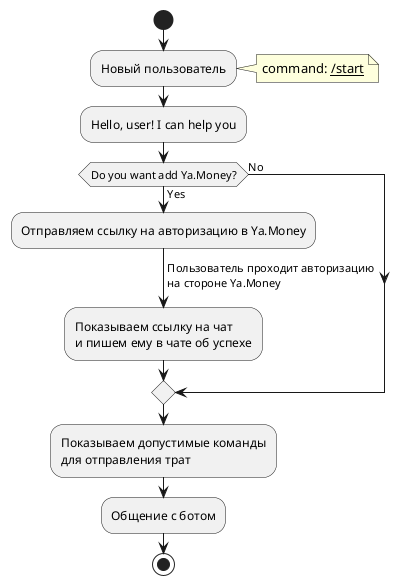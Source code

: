 @startuml
start

:Новый пользователь;
note right
    command: __/start__
end note

:Hello, user! I can help you;
if (Do you want add Ya.Money?) then (Yes)
    :Отправляем ссылку на авторизацию в Ya.Money;
    ->Пользователь проходит авторизацию
    на стороне Ya.Money;
    :Показываем ссылку на чат
    и пишем ему в чате об успехе;
else (No)
endif
:Показываем допустимые команды
для отправления трат;
:Общение c ботом;

stop
@enduml
